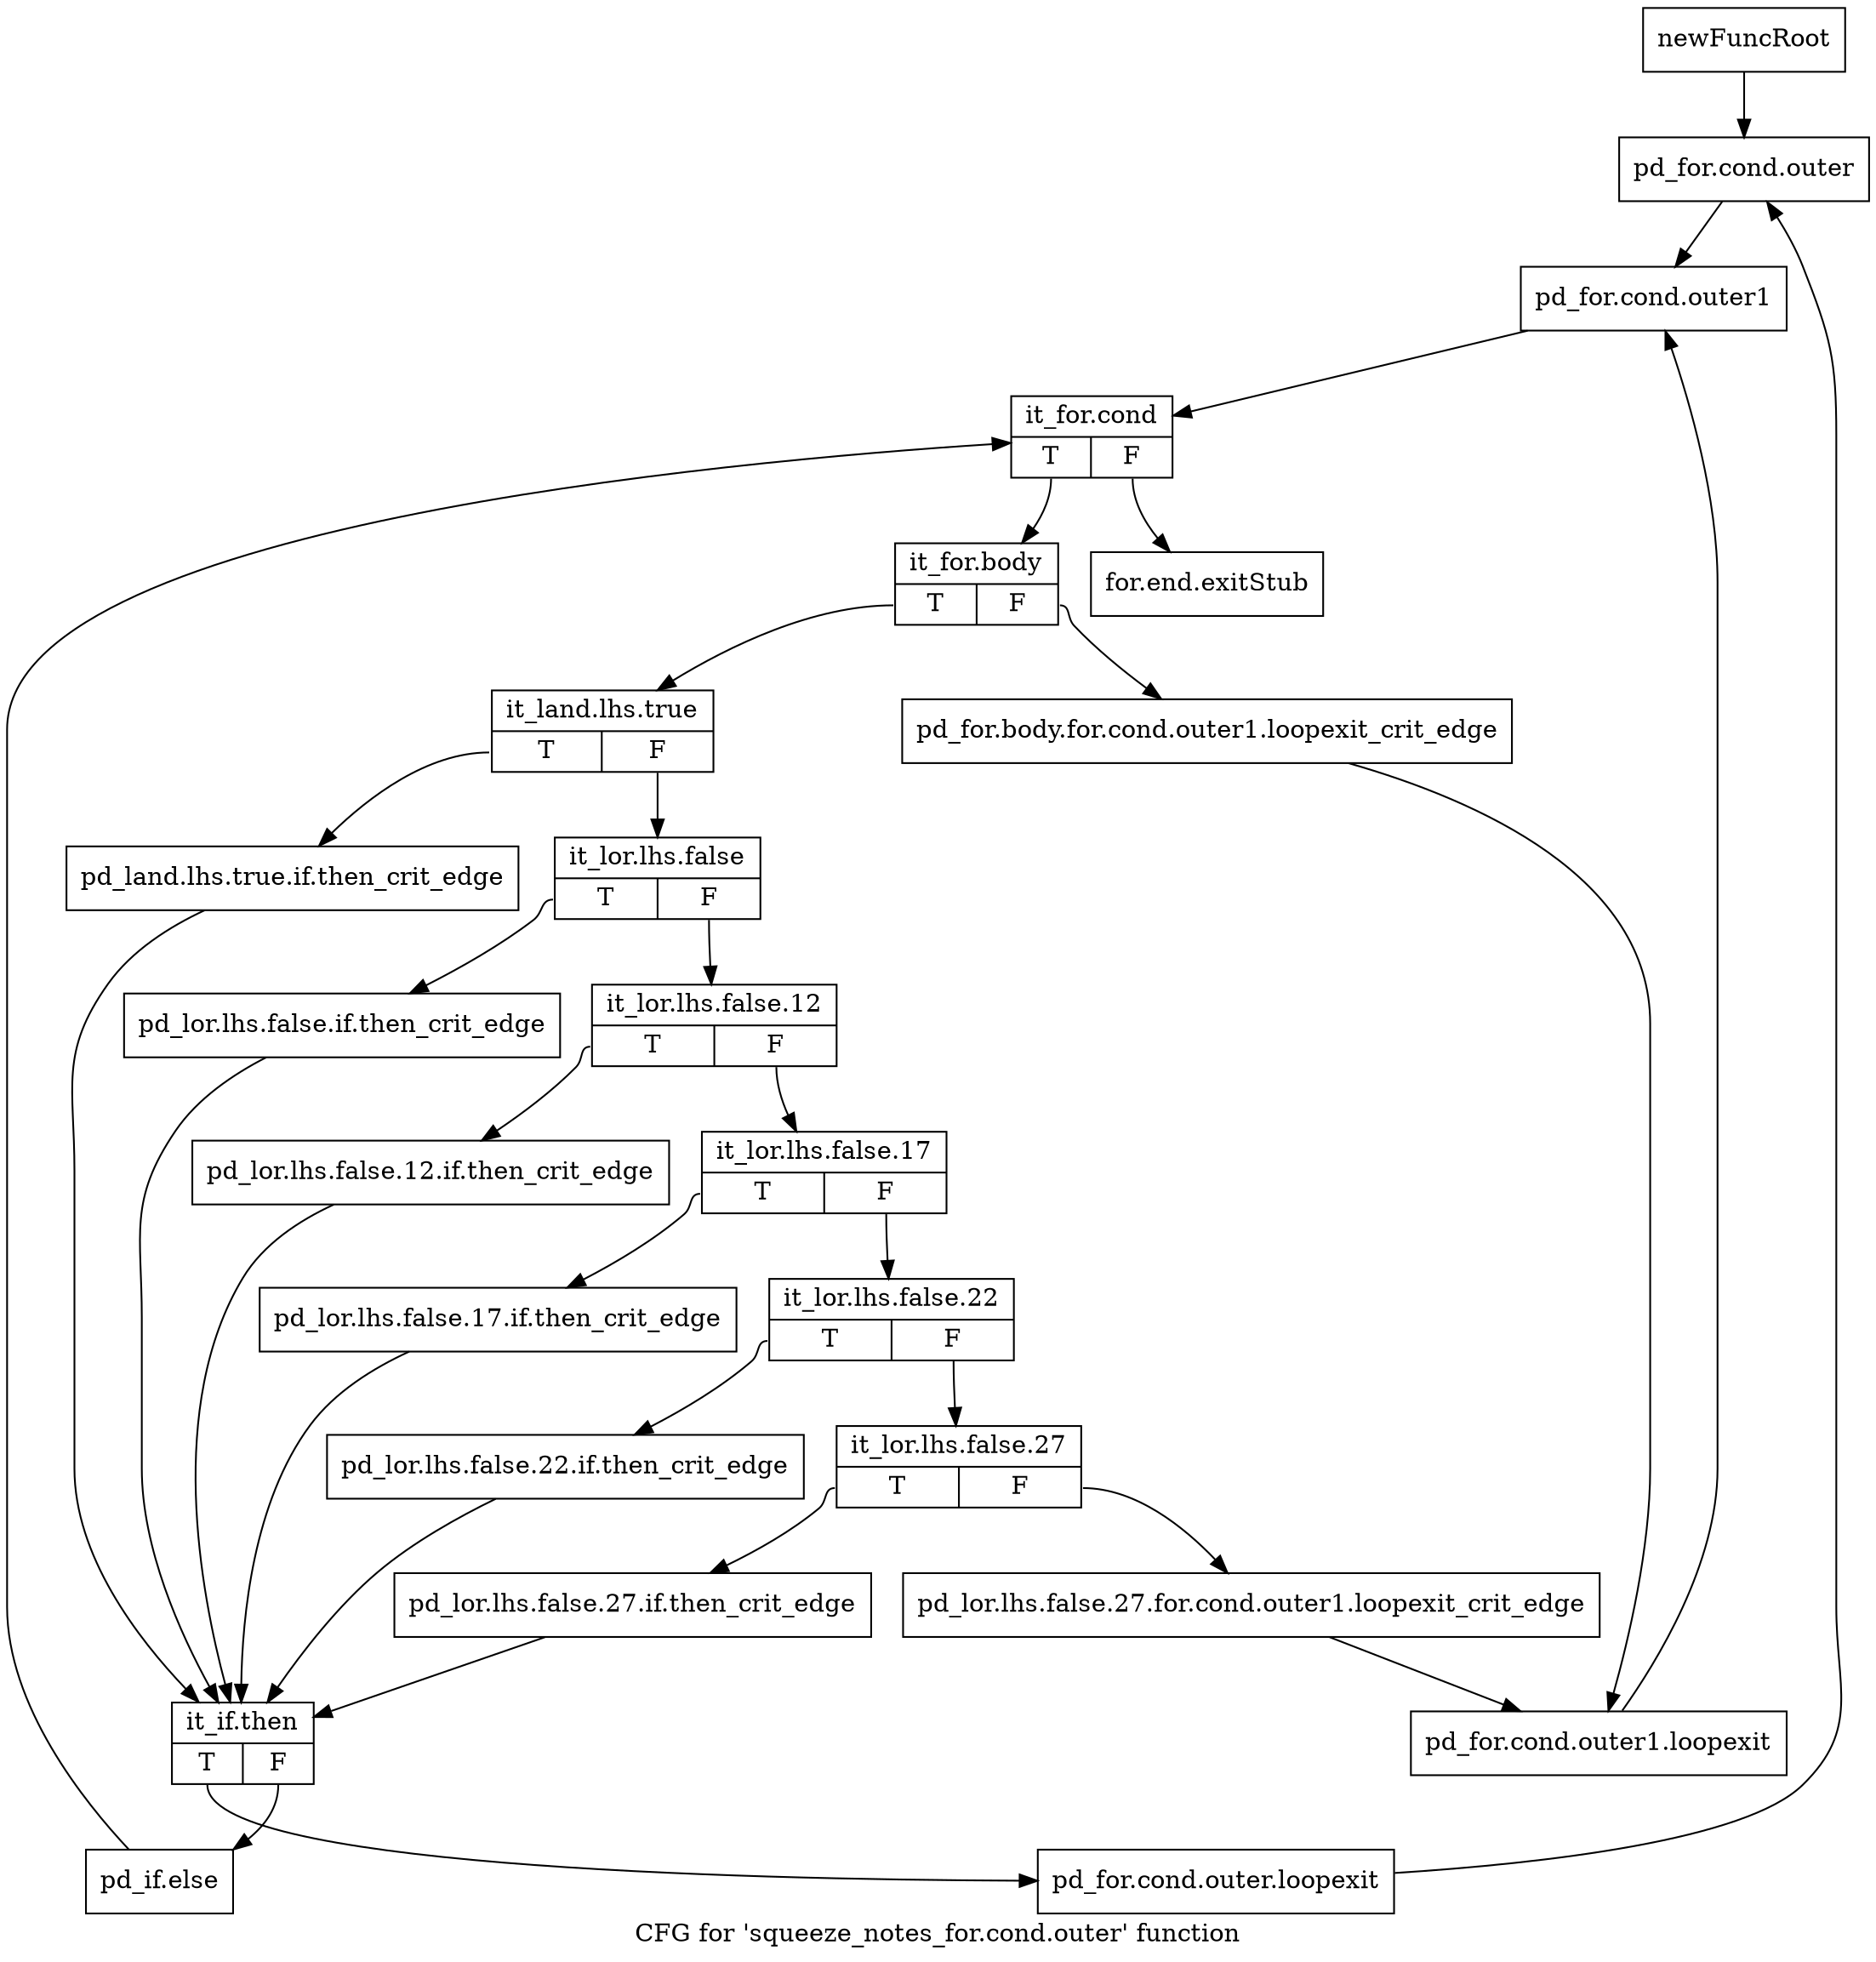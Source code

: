 digraph "CFG for 'squeeze_notes_for.cond.outer' function" {
	label="CFG for 'squeeze_notes_for.cond.outer' function";

	Node0xb370eb0 [shape=record,label="{newFuncRoot}"];
	Node0xb370eb0 -> Node0xb370f50;
	Node0xb370f00 [shape=record,label="{for.end.exitStub}"];
	Node0xb370f50 [shape=record,label="{pd_for.cond.outer}"];
	Node0xb370f50 -> Node0xb370fa0;
	Node0xb370fa0 [shape=record,label="{pd_for.cond.outer1}"];
	Node0xb370fa0 -> Node0xb370ff0;
	Node0xb370ff0 [shape=record,label="{it_for.cond|{<s0>T|<s1>F}}"];
	Node0xb370ff0:s0 -> Node0xb371040;
	Node0xb370ff0:s1 -> Node0xb370f00;
	Node0xb371040 [shape=record,label="{it_for.body|{<s0>T|<s1>F}}"];
	Node0xb371040:s0 -> Node0xb3710e0;
	Node0xb371040:s1 -> Node0xb371090;
	Node0xb371090 [shape=record,label="{pd_for.body.for.cond.outer1.loopexit_crit_edge}"];
	Node0xb371090 -> Node0xb371310;
	Node0xb3710e0 [shape=record,label="{it_land.lhs.true|{<s0>T|<s1>F}}"];
	Node0xb3710e0:s0 -> Node0xb3714f0;
	Node0xb3710e0:s1 -> Node0xb371130;
	Node0xb371130 [shape=record,label="{it_lor.lhs.false|{<s0>T|<s1>F}}"];
	Node0xb371130:s0 -> Node0xb3714a0;
	Node0xb371130:s1 -> Node0xb371180;
	Node0xb371180 [shape=record,label="{it_lor.lhs.false.12|{<s0>T|<s1>F}}"];
	Node0xb371180:s0 -> Node0xb371450;
	Node0xb371180:s1 -> Node0xb3711d0;
	Node0xb3711d0 [shape=record,label="{it_lor.lhs.false.17|{<s0>T|<s1>F}}"];
	Node0xb3711d0:s0 -> Node0xb371400;
	Node0xb3711d0:s1 -> Node0xb371220;
	Node0xb371220 [shape=record,label="{it_lor.lhs.false.22|{<s0>T|<s1>F}}"];
	Node0xb371220:s0 -> Node0xb3713b0;
	Node0xb371220:s1 -> Node0xb371270;
	Node0xb371270 [shape=record,label="{it_lor.lhs.false.27|{<s0>T|<s1>F}}"];
	Node0xb371270:s0 -> Node0xb371360;
	Node0xb371270:s1 -> Node0xb3712c0;
	Node0xb3712c0 [shape=record,label="{pd_lor.lhs.false.27.for.cond.outer1.loopexit_crit_edge}"];
	Node0xb3712c0 -> Node0xb371310;
	Node0xb371310 [shape=record,label="{pd_for.cond.outer1.loopexit}"];
	Node0xb371310 -> Node0xb370fa0;
	Node0xb371360 [shape=record,label="{pd_lor.lhs.false.27.if.then_crit_edge}"];
	Node0xb371360 -> Node0xb371540;
	Node0xb3713b0 [shape=record,label="{pd_lor.lhs.false.22.if.then_crit_edge}"];
	Node0xb3713b0 -> Node0xb371540;
	Node0xb371400 [shape=record,label="{pd_lor.lhs.false.17.if.then_crit_edge}"];
	Node0xb371400 -> Node0xb371540;
	Node0xb371450 [shape=record,label="{pd_lor.lhs.false.12.if.then_crit_edge}"];
	Node0xb371450 -> Node0xb371540;
	Node0xb3714a0 [shape=record,label="{pd_lor.lhs.false.if.then_crit_edge}"];
	Node0xb3714a0 -> Node0xb371540;
	Node0xb3714f0 [shape=record,label="{pd_land.lhs.true.if.then_crit_edge}"];
	Node0xb3714f0 -> Node0xb371540;
	Node0xb371540 [shape=record,label="{it_if.then|{<s0>T|<s1>F}}"];
	Node0xb371540:s0 -> Node0xb3715e0;
	Node0xb371540:s1 -> Node0xb371590;
	Node0xb371590 [shape=record,label="{pd_if.else}"];
	Node0xb371590 -> Node0xb370ff0;
	Node0xb3715e0 [shape=record,label="{pd_for.cond.outer.loopexit}"];
	Node0xb3715e0 -> Node0xb370f50;
}
